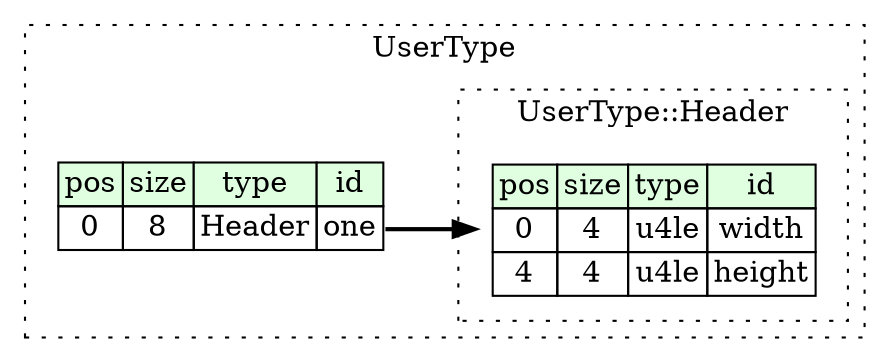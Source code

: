 digraph {
	rankdir=LR;
	node [shape=plaintext];
	subgraph cluster__user_type {
		label="UserType";
		graph[style=dotted];

		user_type__seq [label=<<TABLE BORDER="0" CELLBORDER="1" CELLSPACING="0">
			<TR><TD BGCOLOR="#E0FFE0">pos</TD><TD BGCOLOR="#E0FFE0">size</TD><TD BGCOLOR="#E0FFE0">type</TD><TD BGCOLOR="#E0FFE0">id</TD></TR>
			<TR><TD PORT="one_pos">0</TD><TD PORT="one_size">8</TD><TD>Header</TD><TD PORT="one_type">one</TD></TR>
		</TABLE>>];
		subgraph cluster__header {
			label="UserType::Header";
			graph[style=dotted];

			header__seq [label=<<TABLE BORDER="0" CELLBORDER="1" CELLSPACING="0">
				<TR><TD BGCOLOR="#E0FFE0">pos</TD><TD BGCOLOR="#E0FFE0">size</TD><TD BGCOLOR="#E0FFE0">type</TD><TD BGCOLOR="#E0FFE0">id</TD></TR>
				<TR><TD PORT="width_pos">0</TD><TD PORT="width_size">4</TD><TD>u4le</TD><TD PORT="width_type">width</TD></TR>
				<TR><TD PORT="height_pos">4</TD><TD PORT="height_size">4</TD><TD>u4le</TD><TD PORT="height_type">height</TD></TR>
			</TABLE>>];
		}
	}
	user_type__seq:one_type -> header__seq [style=bold];
}
